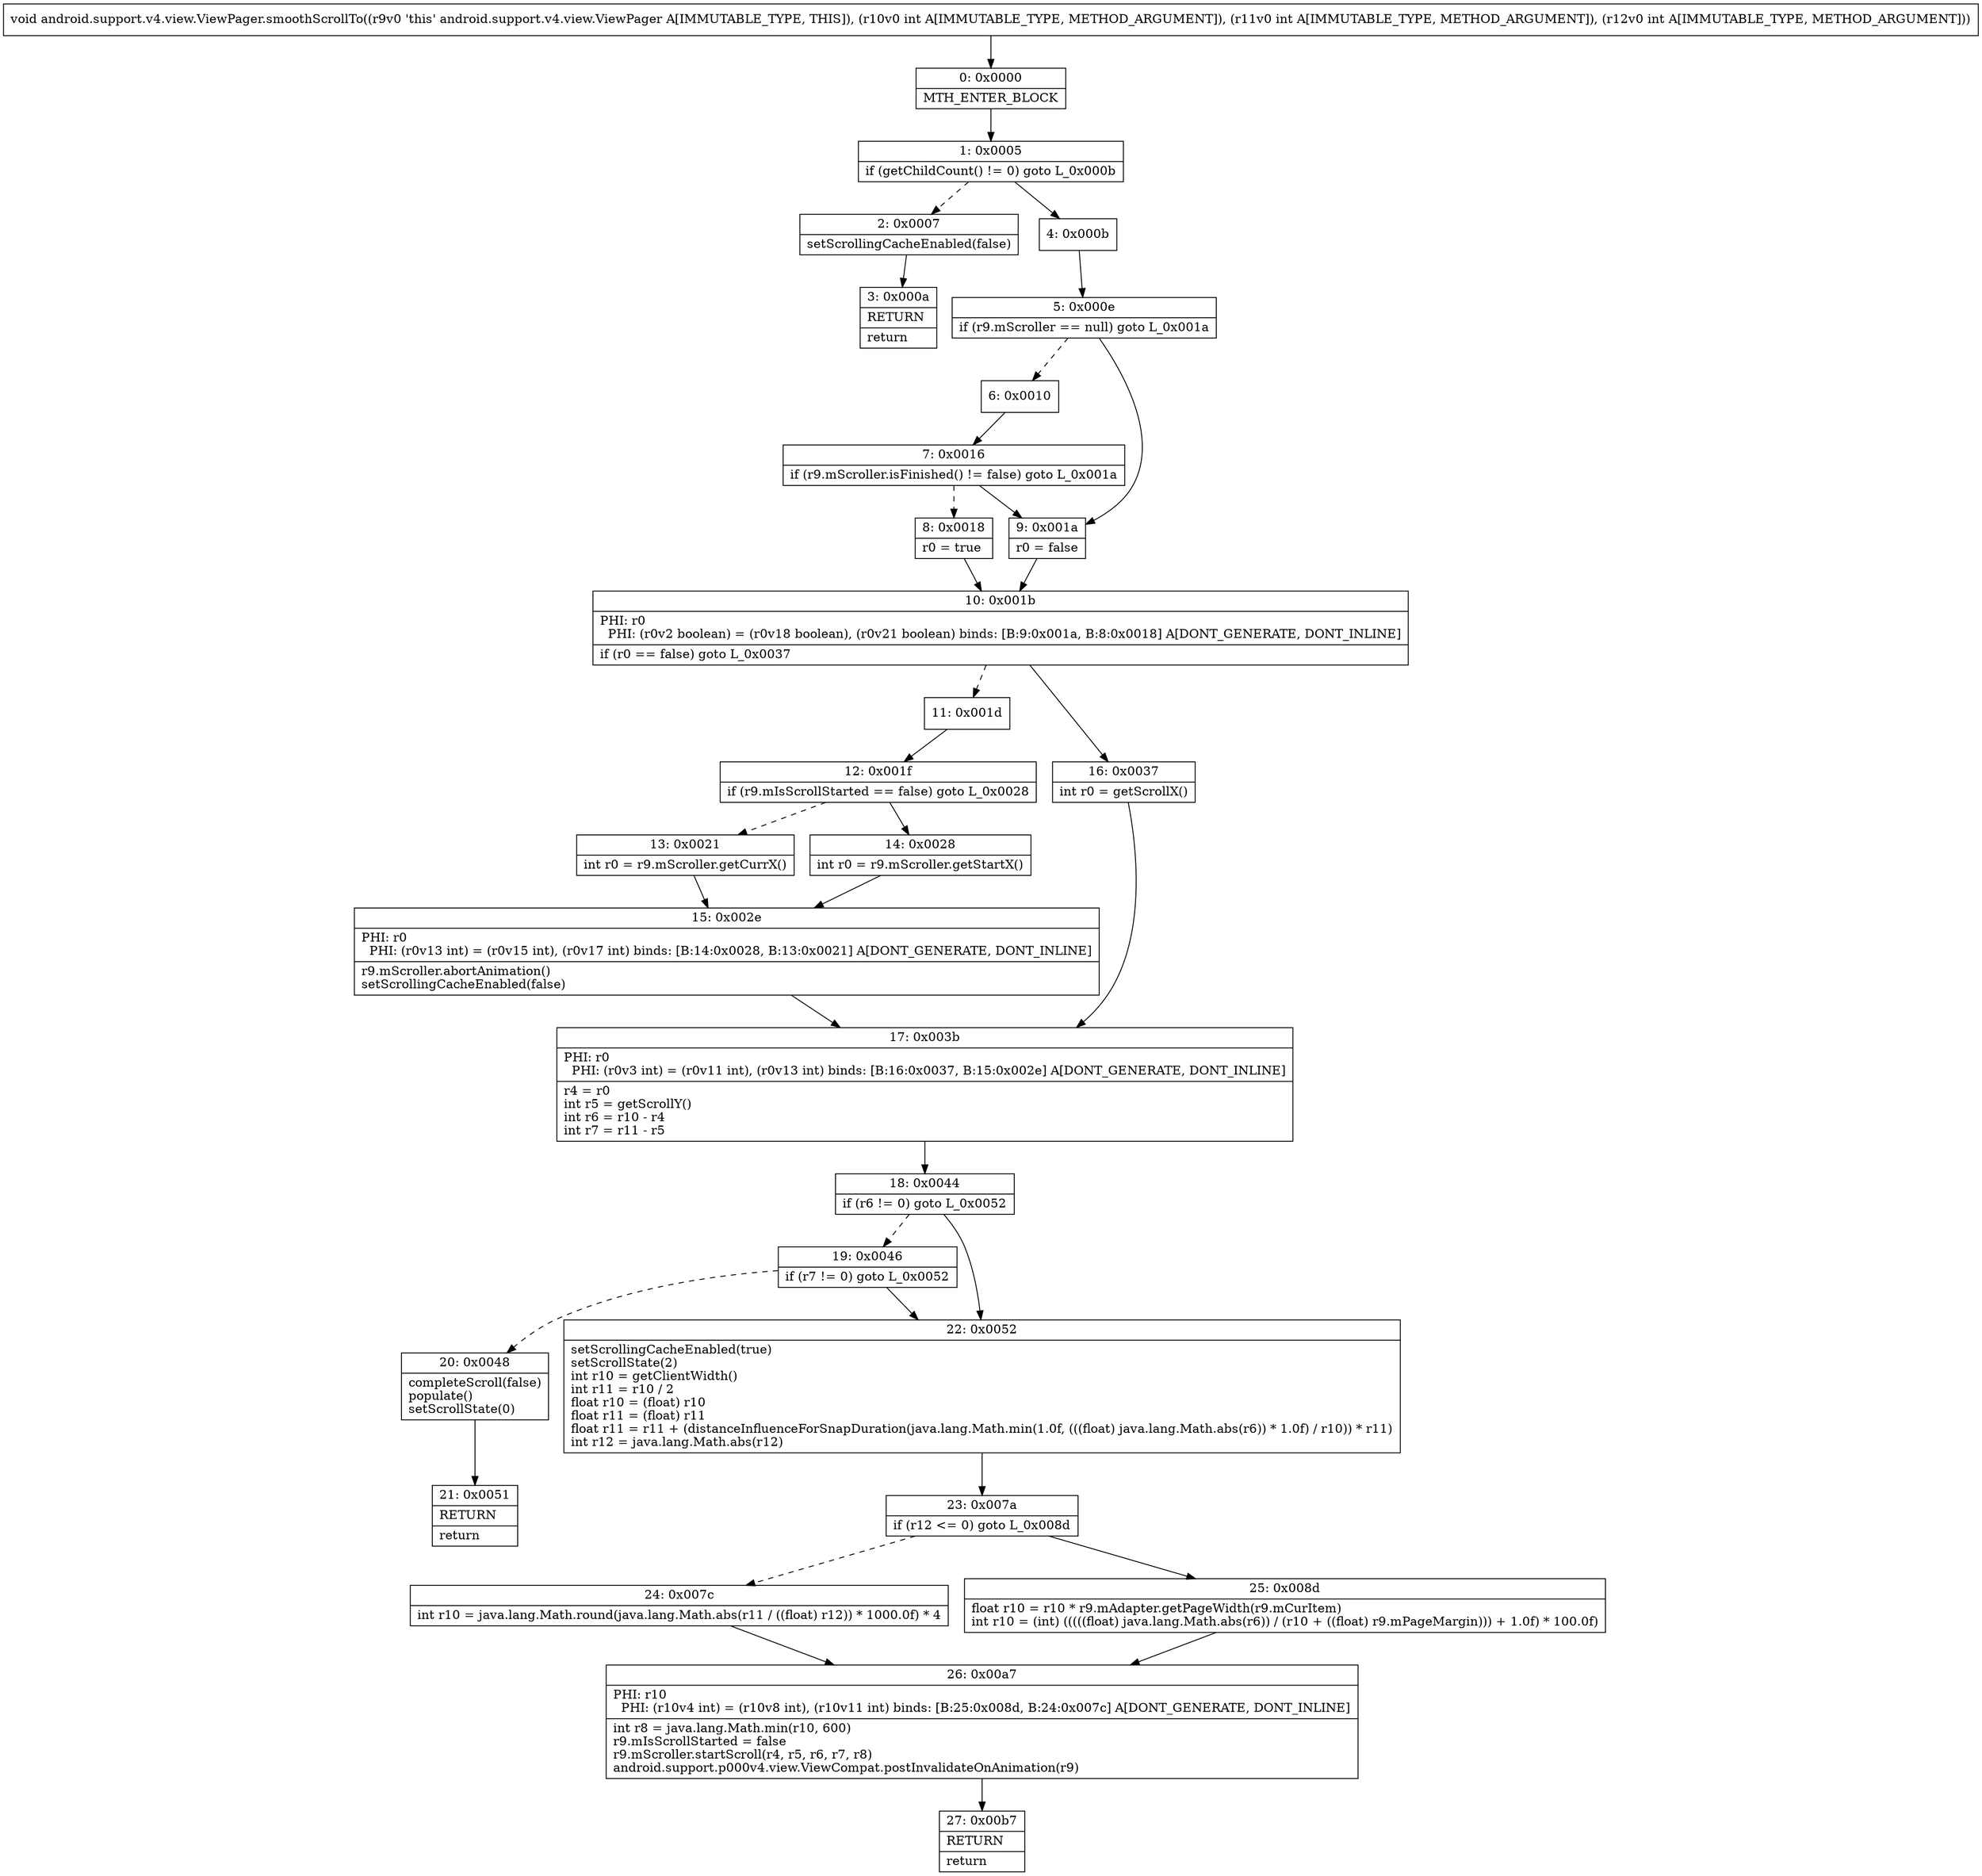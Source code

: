 digraph "CFG forandroid.support.v4.view.ViewPager.smoothScrollTo(III)V" {
Node_0 [shape=record,label="{0\:\ 0x0000|MTH_ENTER_BLOCK\l}"];
Node_1 [shape=record,label="{1\:\ 0x0005|if (getChildCount() != 0) goto L_0x000b\l}"];
Node_2 [shape=record,label="{2\:\ 0x0007|setScrollingCacheEnabled(false)\l}"];
Node_3 [shape=record,label="{3\:\ 0x000a|RETURN\l|return\l}"];
Node_4 [shape=record,label="{4\:\ 0x000b}"];
Node_5 [shape=record,label="{5\:\ 0x000e|if (r9.mScroller == null) goto L_0x001a\l}"];
Node_6 [shape=record,label="{6\:\ 0x0010}"];
Node_7 [shape=record,label="{7\:\ 0x0016|if (r9.mScroller.isFinished() != false) goto L_0x001a\l}"];
Node_8 [shape=record,label="{8\:\ 0x0018|r0 = true\l}"];
Node_9 [shape=record,label="{9\:\ 0x001a|r0 = false\l}"];
Node_10 [shape=record,label="{10\:\ 0x001b|PHI: r0 \l  PHI: (r0v2 boolean) = (r0v18 boolean), (r0v21 boolean) binds: [B:9:0x001a, B:8:0x0018] A[DONT_GENERATE, DONT_INLINE]\l|if (r0 == false) goto L_0x0037\l}"];
Node_11 [shape=record,label="{11\:\ 0x001d}"];
Node_12 [shape=record,label="{12\:\ 0x001f|if (r9.mIsScrollStarted == false) goto L_0x0028\l}"];
Node_13 [shape=record,label="{13\:\ 0x0021|int r0 = r9.mScroller.getCurrX()\l}"];
Node_14 [shape=record,label="{14\:\ 0x0028|int r0 = r9.mScroller.getStartX()\l}"];
Node_15 [shape=record,label="{15\:\ 0x002e|PHI: r0 \l  PHI: (r0v13 int) = (r0v15 int), (r0v17 int) binds: [B:14:0x0028, B:13:0x0021] A[DONT_GENERATE, DONT_INLINE]\l|r9.mScroller.abortAnimation()\lsetScrollingCacheEnabled(false)\l}"];
Node_16 [shape=record,label="{16\:\ 0x0037|int r0 = getScrollX()\l}"];
Node_17 [shape=record,label="{17\:\ 0x003b|PHI: r0 \l  PHI: (r0v3 int) = (r0v11 int), (r0v13 int) binds: [B:16:0x0037, B:15:0x002e] A[DONT_GENERATE, DONT_INLINE]\l|r4 = r0\lint r5 = getScrollY()\lint r6 = r10 \- r4\lint r7 = r11 \- r5\l}"];
Node_18 [shape=record,label="{18\:\ 0x0044|if (r6 != 0) goto L_0x0052\l}"];
Node_19 [shape=record,label="{19\:\ 0x0046|if (r7 != 0) goto L_0x0052\l}"];
Node_20 [shape=record,label="{20\:\ 0x0048|completeScroll(false)\lpopulate()\lsetScrollState(0)\l}"];
Node_21 [shape=record,label="{21\:\ 0x0051|RETURN\l|return\l}"];
Node_22 [shape=record,label="{22\:\ 0x0052|setScrollingCacheEnabled(true)\lsetScrollState(2)\lint r10 = getClientWidth()\lint r11 = r10 \/ 2\lfloat r10 = (float) r10\lfloat r11 = (float) r11\lfloat r11 = r11 + (distanceInfluenceForSnapDuration(java.lang.Math.min(1.0f, (((float) java.lang.Math.abs(r6)) * 1.0f) \/ r10)) * r11)\lint r12 = java.lang.Math.abs(r12)\l}"];
Node_23 [shape=record,label="{23\:\ 0x007a|if (r12 \<= 0) goto L_0x008d\l}"];
Node_24 [shape=record,label="{24\:\ 0x007c|int r10 = java.lang.Math.round(java.lang.Math.abs(r11 \/ ((float) r12)) * 1000.0f) * 4\l}"];
Node_25 [shape=record,label="{25\:\ 0x008d|float r10 = r10 * r9.mAdapter.getPageWidth(r9.mCurItem)\lint r10 = (int) (((((float) java.lang.Math.abs(r6)) \/ (r10 + ((float) r9.mPageMargin))) + 1.0f) * 100.0f)\l}"];
Node_26 [shape=record,label="{26\:\ 0x00a7|PHI: r10 \l  PHI: (r10v4 int) = (r10v8 int), (r10v11 int) binds: [B:25:0x008d, B:24:0x007c] A[DONT_GENERATE, DONT_INLINE]\l|int r8 = java.lang.Math.min(r10, 600)\lr9.mIsScrollStarted = false\lr9.mScroller.startScroll(r4, r5, r6, r7, r8)\landroid.support.p000v4.view.ViewCompat.postInvalidateOnAnimation(r9)\l}"];
Node_27 [shape=record,label="{27\:\ 0x00b7|RETURN\l|return\l}"];
MethodNode[shape=record,label="{void android.support.v4.view.ViewPager.smoothScrollTo((r9v0 'this' android.support.v4.view.ViewPager A[IMMUTABLE_TYPE, THIS]), (r10v0 int A[IMMUTABLE_TYPE, METHOD_ARGUMENT]), (r11v0 int A[IMMUTABLE_TYPE, METHOD_ARGUMENT]), (r12v0 int A[IMMUTABLE_TYPE, METHOD_ARGUMENT])) }"];
MethodNode -> Node_0;
Node_0 -> Node_1;
Node_1 -> Node_2[style=dashed];
Node_1 -> Node_4;
Node_2 -> Node_3;
Node_4 -> Node_5;
Node_5 -> Node_6[style=dashed];
Node_5 -> Node_9;
Node_6 -> Node_7;
Node_7 -> Node_8[style=dashed];
Node_7 -> Node_9;
Node_8 -> Node_10;
Node_9 -> Node_10;
Node_10 -> Node_11[style=dashed];
Node_10 -> Node_16;
Node_11 -> Node_12;
Node_12 -> Node_13[style=dashed];
Node_12 -> Node_14;
Node_13 -> Node_15;
Node_14 -> Node_15;
Node_15 -> Node_17;
Node_16 -> Node_17;
Node_17 -> Node_18;
Node_18 -> Node_19[style=dashed];
Node_18 -> Node_22;
Node_19 -> Node_20[style=dashed];
Node_19 -> Node_22;
Node_20 -> Node_21;
Node_22 -> Node_23;
Node_23 -> Node_24[style=dashed];
Node_23 -> Node_25;
Node_24 -> Node_26;
Node_25 -> Node_26;
Node_26 -> Node_27;
}

